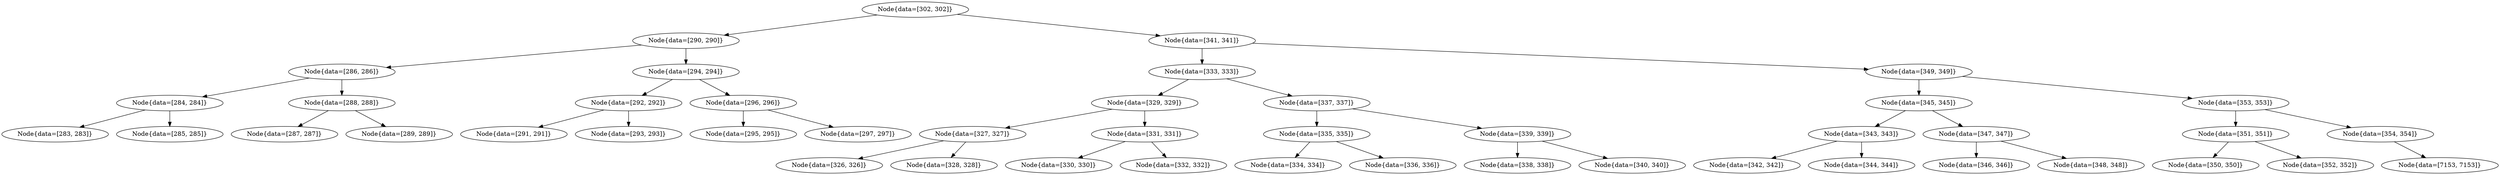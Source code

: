 digraph G{
1439965540 [label="Node{data=[302, 302]}"]
1439965540 -> 1679593651
1679593651 [label="Node{data=[290, 290]}"]
1679593651 -> 1716490230
1716490230 [label="Node{data=[286, 286]}"]
1716490230 -> 1723914213
1723914213 [label="Node{data=[284, 284]}"]
1723914213 -> 317392216
317392216 [label="Node{data=[283, 283]}"]
1723914213 -> 309495486
309495486 [label="Node{data=[285, 285]}"]
1716490230 -> 140024633
140024633 [label="Node{data=[288, 288]}"]
140024633 -> 1749486120
1749486120 [label="Node{data=[287, 287]}"]
140024633 -> 575411133
575411133 [label="Node{data=[289, 289]}"]
1679593651 -> 604841532
604841532 [label="Node{data=[294, 294]}"]
604841532 -> 1757475031
1757475031 [label="Node{data=[292, 292]}"]
1757475031 -> 939958701
939958701 [label="Node{data=[291, 291]}"]
1757475031 -> 2056625387
2056625387 [label="Node{data=[293, 293]}"]
604841532 -> 937720131
937720131 [label="Node{data=[296, 296]}"]
937720131 -> 1489854752
1489854752 [label="Node{data=[295, 295]}"]
937720131 -> 1431025757
1431025757 [label="Node{data=[297, 297]}"]
1439965540 -> 57607387
57607387 [label="Node{data=[341, 341]}"]
57607387 -> 399854484
399854484 [label="Node{data=[333, 333]}"]
399854484 -> 614661167
614661167 [label="Node{data=[329, 329]}"]
614661167 -> 740499894
740499894 [label="Node{data=[327, 327]}"]
740499894 -> 1460777269
1460777269 [label="Node{data=[326, 326]}"]
740499894 -> 1789254056
1789254056 [label="Node{data=[328, 328]}"]
614661167 -> 1507136343
1507136343 [label="Node{data=[331, 331]}"]
1507136343 -> 1825482570
1825482570 [label="Node{data=[330, 330]}"]
1507136343 -> 915155967
915155967 [label="Node{data=[332, 332]}"]
399854484 -> 1923140639
1923140639 [label="Node{data=[337, 337]}"]
1923140639 -> 52311735
52311735 [label="Node{data=[335, 335]}"]
52311735 -> 452146537
452146537 [label="Node{data=[334, 334]}"]
52311735 -> 1308046875
1308046875 [label="Node{data=[336, 336]}"]
1923140639 -> 969137038
969137038 [label="Node{data=[339, 339]}"]
969137038 -> 1268447631
1268447631 [label="Node{data=[338, 338]}"]
969137038 -> 1212270056
1212270056 [label="Node{data=[340, 340]}"]
57607387 -> 1014129941
1014129941 [label="Node{data=[349, 349]}"]
1014129941 -> 457889470
457889470 [label="Node{data=[345, 345]}"]
457889470 -> 117441241
117441241 [label="Node{data=[343, 343]}"]
117441241 -> 1093200212
1093200212 [label="Node{data=[342, 342]}"]
117441241 -> 1860007593
1860007593 [label="Node{data=[344, 344]}"]
457889470 -> 594522858
594522858 [label="Node{data=[347, 347]}"]
594522858 -> 612268692
612268692 [label="Node{data=[346, 346]}"]
594522858 -> 572146950
572146950 [label="Node{data=[348, 348]}"]
1014129941 -> 662112210
662112210 [label="Node{data=[353, 353]}"]
662112210 -> 2035353908
2035353908 [label="Node{data=[351, 351]}"]
2035353908 -> 783054416
783054416 [label="Node{data=[350, 350]}"]
2035353908 -> 1592669430
1592669430 [label="Node{data=[352, 352]}"]
662112210 -> 1102635374
1102635374 [label="Node{data=[354, 354]}"]
1102635374 -> 810637508
810637508 [label="Node{data=[7153, 7153]}"]
}